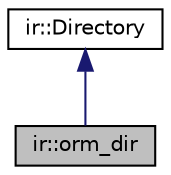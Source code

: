 digraph "ir::orm_dir"
{
 // LATEX_PDF_SIZE
  edge [fontname="Helvetica",fontsize="10",labelfontname="Helvetica",labelfontsize="10"];
  node [fontname="Helvetica",fontsize="10",shape=record];
  Node1 [label="ir::orm_dir",height=0.2,width=0.4,color="black", fillcolor="grey75", style="filled", fontcolor="black",tooltip="ORM wrapper for the directory data."];
  Node2 -> Node1 [dir="back",color="midnightblue",fontsize="10",style="solid",fontname="Helvetica"];
  Node2 [label="ir::Directory",height=0.2,width=0.4,color="black", fillcolor="white", style="filled",URL="$structir_1_1_directory.html",tooltip="Full directory path and it's parent ID."];
}

